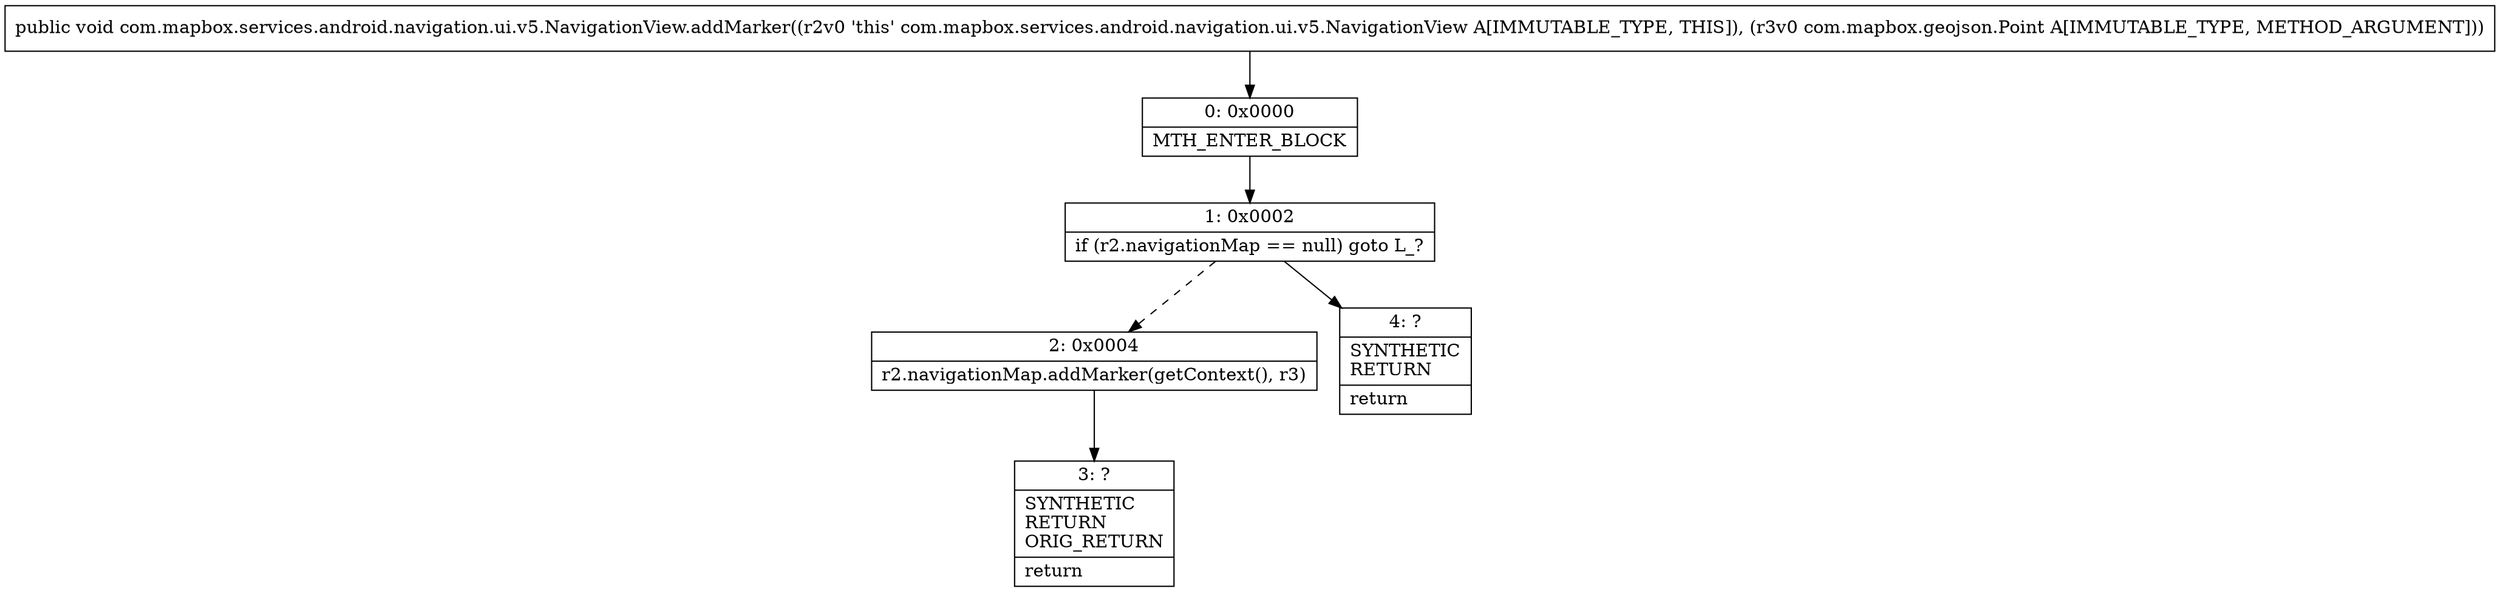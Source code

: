 digraph "CFG forcom.mapbox.services.android.navigation.ui.v5.NavigationView.addMarker(Lcom\/mapbox\/geojson\/Point;)V" {
Node_0 [shape=record,label="{0\:\ 0x0000|MTH_ENTER_BLOCK\l}"];
Node_1 [shape=record,label="{1\:\ 0x0002|if (r2.navigationMap == null) goto L_?\l}"];
Node_2 [shape=record,label="{2\:\ 0x0004|r2.navigationMap.addMarker(getContext(), r3)\l}"];
Node_3 [shape=record,label="{3\:\ ?|SYNTHETIC\lRETURN\lORIG_RETURN\l|return\l}"];
Node_4 [shape=record,label="{4\:\ ?|SYNTHETIC\lRETURN\l|return\l}"];
MethodNode[shape=record,label="{public void com.mapbox.services.android.navigation.ui.v5.NavigationView.addMarker((r2v0 'this' com.mapbox.services.android.navigation.ui.v5.NavigationView A[IMMUTABLE_TYPE, THIS]), (r3v0 com.mapbox.geojson.Point A[IMMUTABLE_TYPE, METHOD_ARGUMENT])) }"];
MethodNode -> Node_0;
Node_0 -> Node_1;
Node_1 -> Node_2[style=dashed];
Node_1 -> Node_4;
Node_2 -> Node_3;
}


